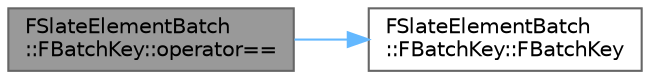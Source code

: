 digraph "FSlateElementBatch::FBatchKey::operator=="
{
 // INTERACTIVE_SVG=YES
 // LATEX_PDF_SIZE
  bgcolor="transparent";
  edge [fontname=Helvetica,fontsize=10,labelfontname=Helvetica,labelfontsize=10];
  node [fontname=Helvetica,fontsize=10,shape=box,height=0.2,width=0.4];
  rankdir="LR";
  Node1 [id="Node000001",label="FSlateElementBatch\l::FBatchKey::operator==",height=0.2,width=0.4,color="gray40", fillcolor="grey60", style="filled", fontcolor="black",tooltip=" "];
  Node1 -> Node2 [id="edge1_Node000001_Node000002",color="steelblue1",style="solid",tooltip=" "];
  Node2 [id="Node000002",label="FSlateElementBatch\l::FBatchKey::FBatchKey",height=0.2,width=0.4,color="grey40", fillcolor="white", style="filled",URL="$d7/d87/structFSlateElementBatch_1_1FBatchKey.html#a4e31f5f56e598b7b9ad7b8d65b62e87b",tooltip=" "];
}

